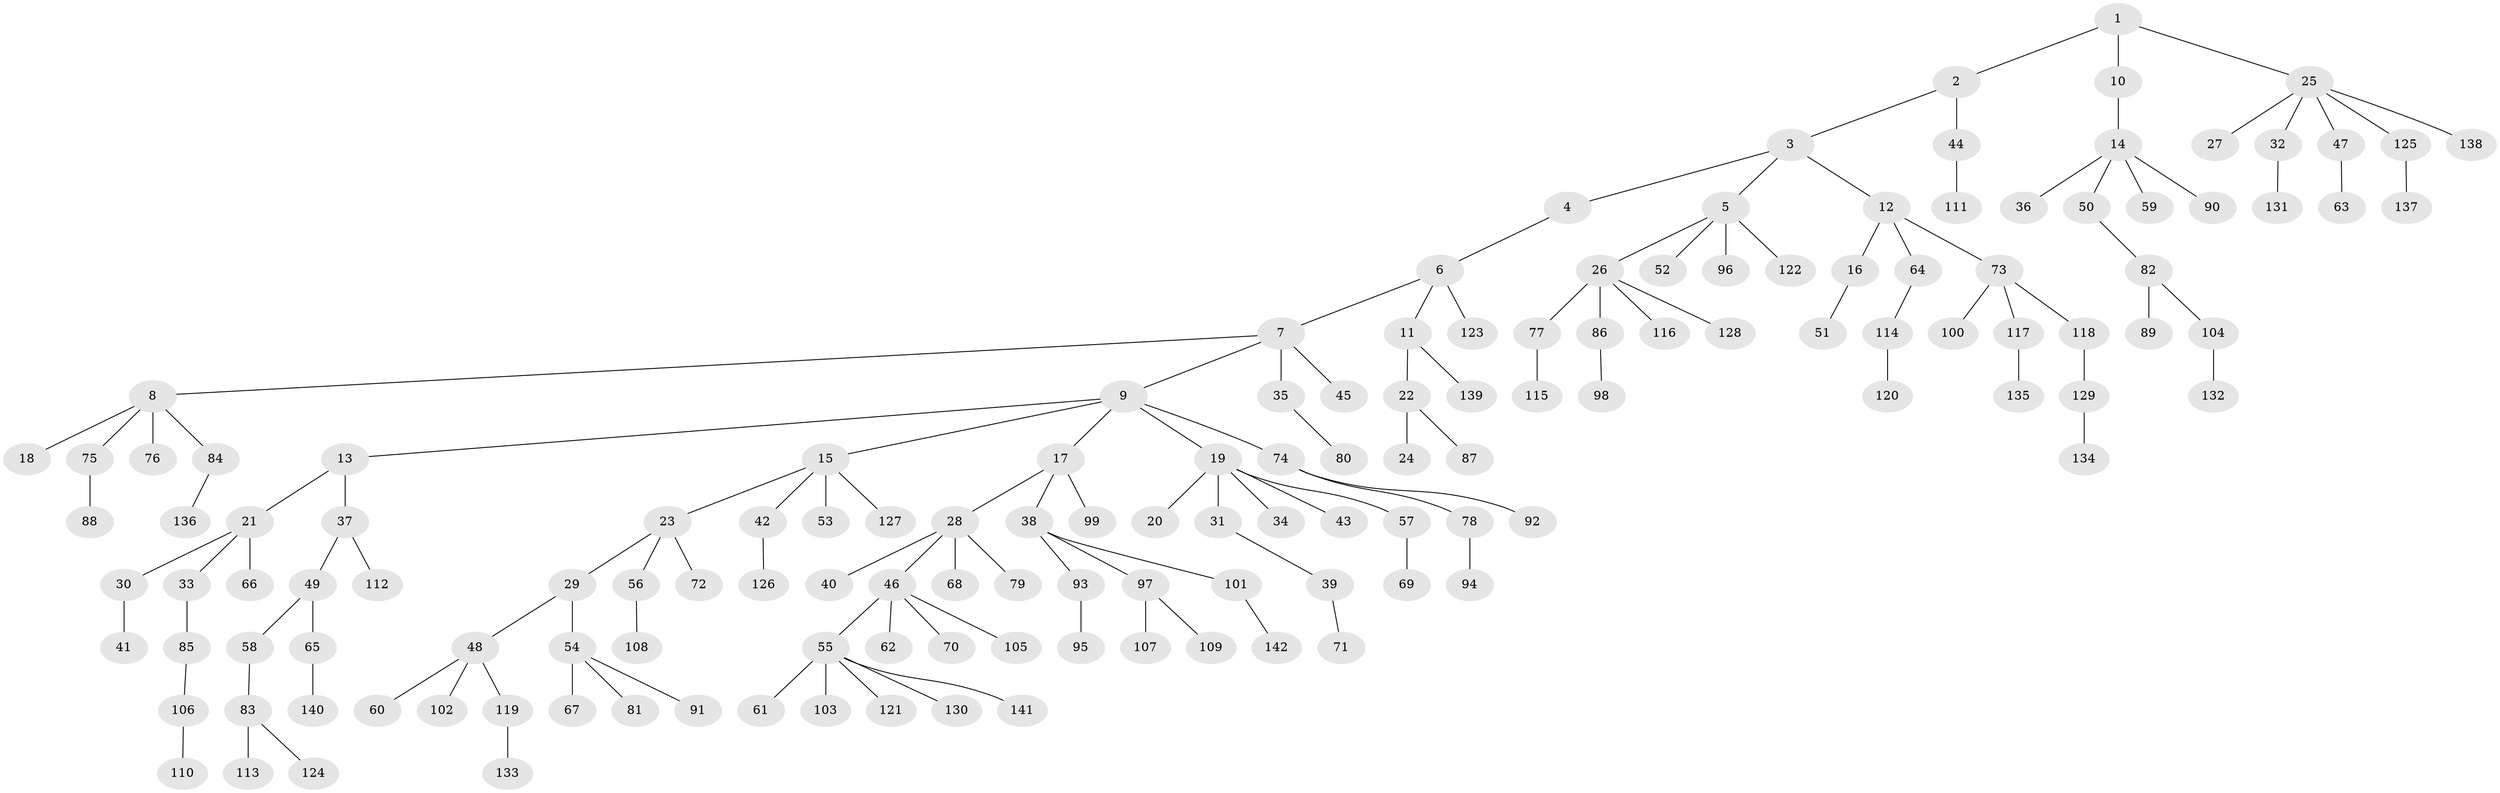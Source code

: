 // coarse degree distribution, {3: 0.09302325581395349, 4: 0.06976744186046512, 1: 0.5813953488372093, 2: 0.18604651162790697, 7: 0.046511627906976744, 5: 0.023255813953488372}
// Generated by graph-tools (version 1.1) at 2025/37/03/04/25 23:37:21]
// undirected, 142 vertices, 141 edges
graph export_dot {
  node [color=gray90,style=filled];
  1;
  2;
  3;
  4;
  5;
  6;
  7;
  8;
  9;
  10;
  11;
  12;
  13;
  14;
  15;
  16;
  17;
  18;
  19;
  20;
  21;
  22;
  23;
  24;
  25;
  26;
  27;
  28;
  29;
  30;
  31;
  32;
  33;
  34;
  35;
  36;
  37;
  38;
  39;
  40;
  41;
  42;
  43;
  44;
  45;
  46;
  47;
  48;
  49;
  50;
  51;
  52;
  53;
  54;
  55;
  56;
  57;
  58;
  59;
  60;
  61;
  62;
  63;
  64;
  65;
  66;
  67;
  68;
  69;
  70;
  71;
  72;
  73;
  74;
  75;
  76;
  77;
  78;
  79;
  80;
  81;
  82;
  83;
  84;
  85;
  86;
  87;
  88;
  89;
  90;
  91;
  92;
  93;
  94;
  95;
  96;
  97;
  98;
  99;
  100;
  101;
  102;
  103;
  104;
  105;
  106;
  107;
  108;
  109;
  110;
  111;
  112;
  113;
  114;
  115;
  116;
  117;
  118;
  119;
  120;
  121;
  122;
  123;
  124;
  125;
  126;
  127;
  128;
  129;
  130;
  131;
  132;
  133;
  134;
  135;
  136;
  137;
  138;
  139;
  140;
  141;
  142;
  1 -- 2;
  1 -- 10;
  1 -- 25;
  2 -- 3;
  2 -- 44;
  3 -- 4;
  3 -- 5;
  3 -- 12;
  4 -- 6;
  5 -- 26;
  5 -- 52;
  5 -- 96;
  5 -- 122;
  6 -- 7;
  6 -- 11;
  6 -- 123;
  7 -- 8;
  7 -- 9;
  7 -- 35;
  7 -- 45;
  8 -- 18;
  8 -- 75;
  8 -- 76;
  8 -- 84;
  9 -- 13;
  9 -- 15;
  9 -- 17;
  9 -- 19;
  9 -- 74;
  10 -- 14;
  11 -- 22;
  11 -- 139;
  12 -- 16;
  12 -- 64;
  12 -- 73;
  13 -- 21;
  13 -- 37;
  14 -- 36;
  14 -- 50;
  14 -- 59;
  14 -- 90;
  15 -- 23;
  15 -- 42;
  15 -- 53;
  15 -- 127;
  16 -- 51;
  17 -- 28;
  17 -- 38;
  17 -- 99;
  19 -- 20;
  19 -- 31;
  19 -- 34;
  19 -- 43;
  19 -- 57;
  21 -- 30;
  21 -- 33;
  21 -- 66;
  22 -- 24;
  22 -- 87;
  23 -- 29;
  23 -- 56;
  23 -- 72;
  25 -- 27;
  25 -- 32;
  25 -- 47;
  25 -- 125;
  25 -- 138;
  26 -- 77;
  26 -- 86;
  26 -- 116;
  26 -- 128;
  28 -- 40;
  28 -- 46;
  28 -- 68;
  28 -- 79;
  29 -- 48;
  29 -- 54;
  30 -- 41;
  31 -- 39;
  32 -- 131;
  33 -- 85;
  35 -- 80;
  37 -- 49;
  37 -- 112;
  38 -- 93;
  38 -- 97;
  38 -- 101;
  39 -- 71;
  42 -- 126;
  44 -- 111;
  46 -- 55;
  46 -- 62;
  46 -- 70;
  46 -- 105;
  47 -- 63;
  48 -- 60;
  48 -- 102;
  48 -- 119;
  49 -- 58;
  49 -- 65;
  50 -- 82;
  54 -- 67;
  54 -- 81;
  54 -- 91;
  55 -- 61;
  55 -- 103;
  55 -- 121;
  55 -- 130;
  55 -- 141;
  56 -- 108;
  57 -- 69;
  58 -- 83;
  64 -- 114;
  65 -- 140;
  73 -- 100;
  73 -- 117;
  73 -- 118;
  74 -- 78;
  74 -- 92;
  75 -- 88;
  77 -- 115;
  78 -- 94;
  82 -- 89;
  82 -- 104;
  83 -- 113;
  83 -- 124;
  84 -- 136;
  85 -- 106;
  86 -- 98;
  93 -- 95;
  97 -- 107;
  97 -- 109;
  101 -- 142;
  104 -- 132;
  106 -- 110;
  114 -- 120;
  117 -- 135;
  118 -- 129;
  119 -- 133;
  125 -- 137;
  129 -- 134;
}

